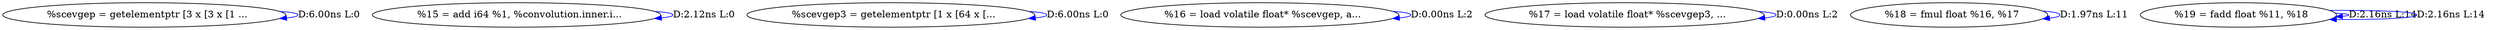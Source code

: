 digraph {
Node0x2684cb0[label="  %scevgep = getelementptr [3 x [3 x [1 ..."];
Node0x2684cb0 -> Node0x2684cb0[label="D:6.00ns L:0",color=blue];
Node0x2684d90[label="  %15 = add i64 %1, %convolution.inner.i..."];
Node0x2684d90 -> Node0x2684d90[label="D:2.12ns L:0",color=blue];
Node0x2684e70[label="  %scevgep3 = getelementptr [1 x [64 x [..."];
Node0x2684e70 -> Node0x2684e70[label="D:6.00ns L:0",color=blue];
Node0x2684f50[label="  %16 = load volatile float* %scevgep, a..."];
Node0x2684f50 -> Node0x2684f50[label="D:0.00ns L:2",color=blue];
Node0x2685030[label="  %17 = load volatile float* %scevgep3, ..."];
Node0x2685030 -> Node0x2685030[label="D:0.00ns L:2",color=blue];
Node0x2685110[label="  %18 = fmul float %16, %17"];
Node0x2685110 -> Node0x2685110[label="D:1.97ns L:11",color=blue];
Node0x26851f0[label="  %19 = fadd float %11, %18"];
Node0x26851f0 -> Node0x26851f0[label="D:2.16ns L:14",color=blue];
Node0x26851f0 -> Node0x26851f0[label="D:2.16ns L:14",color=blue];
}
